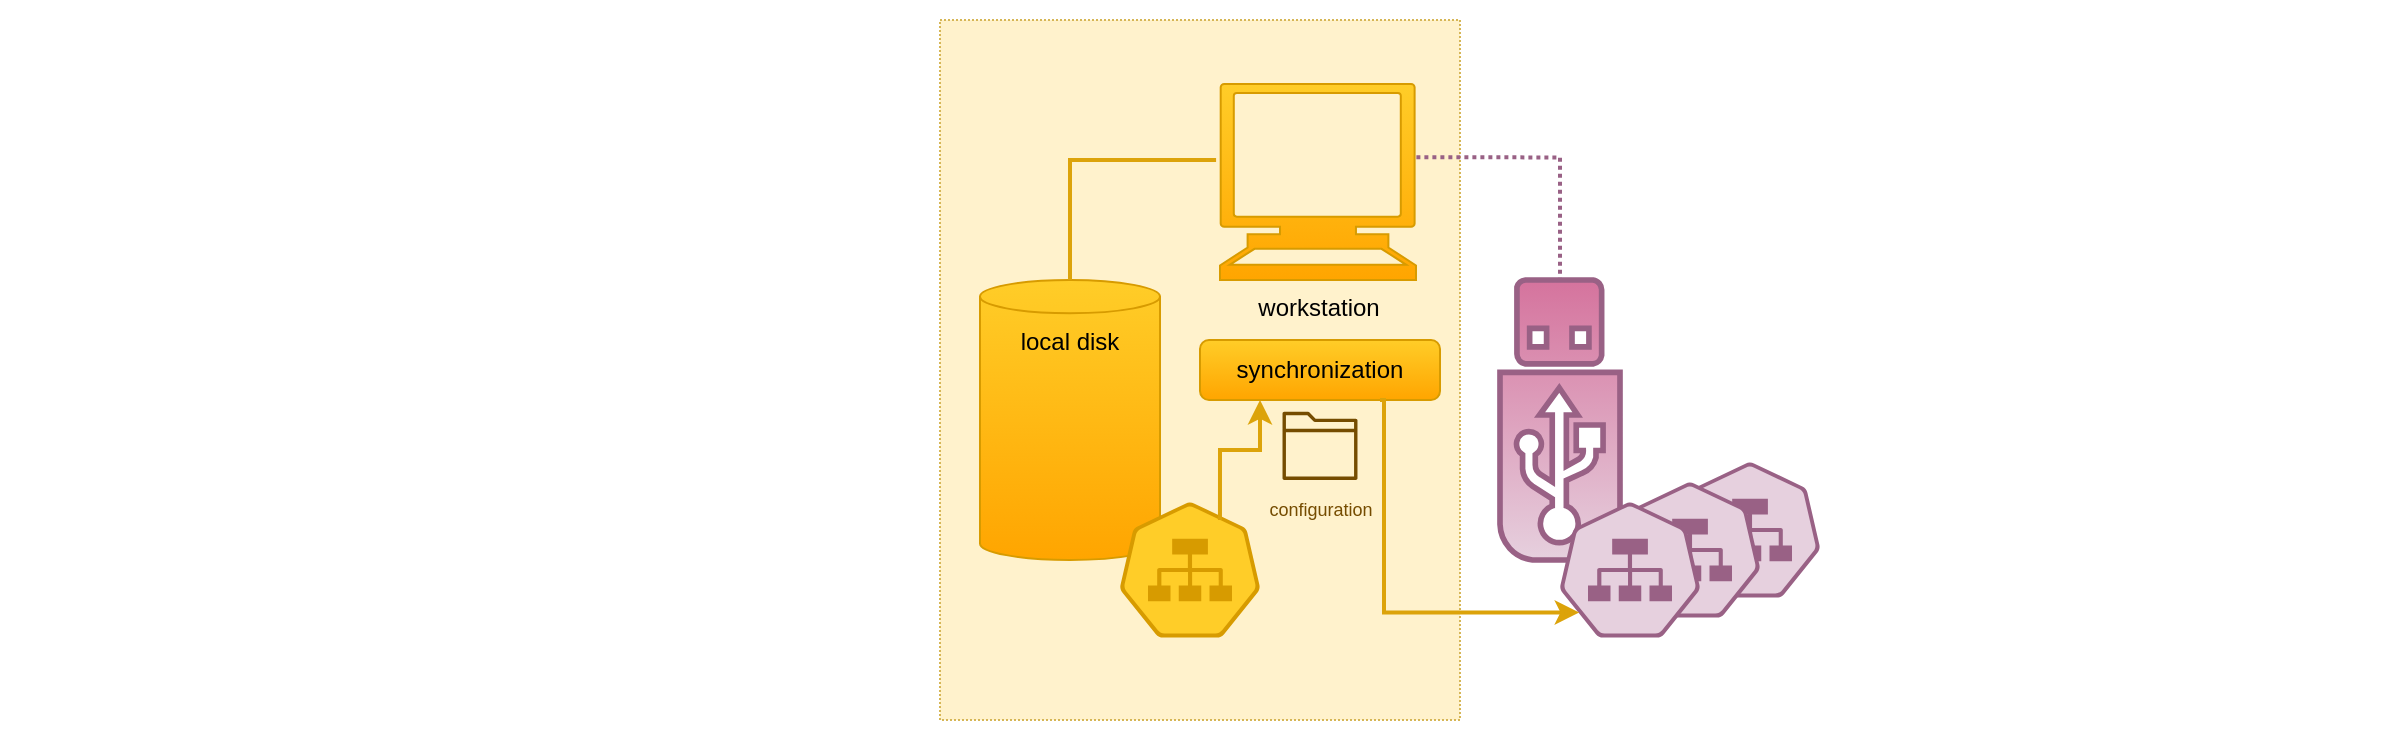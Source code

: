 <mxfile version="21.6.8" type="device" pages="5">
  <diagram name="backup-olf" id="xbd1cmqakaeu0mEXUq34">
    <mxGraphModel dx="1964" dy="857" grid="1" gridSize="10" guides="1" tooltips="1" connect="1" arrows="1" fold="1" page="1" pageScale="1" pageWidth="850" pageHeight="1100" math="0" shadow="0">
      <root>
        <mxCell id="0" />
        <mxCell id="1" parent="0" />
        <mxCell id="HlPi_A0TnI8v9f5cpEIh-1" value="" style="rounded=0;whiteSpace=wrap;html=1;fillColor=none;strokeColor=none;" vertex="1" parent="1">
          <mxGeometry x="-750" y="280" width="1200" height="370" as="geometry" />
        </mxCell>
        <mxCell id="HlPi_A0TnI8v9f5cpEIh-2" value="" style="rounded=0;whiteSpace=wrap;html=1;dashed=1;dashPattern=1 1;fillColor=#fff2cc;strokeColor=#d6b656;" vertex="1" parent="1">
          <mxGeometry x="-280" y="290" width="260" height="350" as="geometry" />
        </mxCell>
        <mxCell id="HlPi_A0TnI8v9f5cpEIh-3" value="local disk" style="shape=cylinder3;whiteSpace=wrap;html=1;boundedLbl=1;backgroundOutline=1;size=8.31;fillColor=#ffcd28;strokeColor=#d79b00;verticalAlign=top;gradientColor=#ffa500;" vertex="1" parent="1">
          <mxGeometry x="-260" y="420" width="90" height="140" as="geometry" />
        </mxCell>
        <mxCell id="HlPi_A0TnI8v9f5cpEIh-4" value="workstation" style="shape=mxgraph.signs.tech.computer;html=1;pointerEvents=1;fillColor=#ffcd28;strokeColor=#d79b00;verticalLabelPosition=bottom;verticalAlign=top;align=center;sketch=0;gradientColor=#ffa500;" vertex="1" parent="1">
          <mxGeometry x="-140" y="322" width="98" height="98" as="geometry" />
        </mxCell>
        <mxCell id="HlPi_A0TnI8v9f5cpEIh-5" value="" style="verticalAlign=top;verticalLabelPosition=bottom;labelPosition=center;align=center;html=1;outlineConnect=0;fillColor=#e6d0de;strokeColor=#996185;gradientDirection=north;strokeWidth=2;shape=mxgraph.networks.usb_stick;gradientColor=#d5739d;" vertex="1" parent="1">
          <mxGeometry y="420" width="60" height="140" as="geometry" />
        </mxCell>
        <mxCell id="HlPi_A0TnI8v9f5cpEIh-6" value="" style="sketch=0;html=1;dashed=0;whitespace=wrap;fillColor=#ffcd28;strokeColor=#d79b00;points=[[0.005,0.63,0],[0.1,0.2,0],[0.9,0.2,0],[0.5,0,0],[0.995,0.63,0],[0.72,0.99,0],[0.5,1,0],[0.28,0.99,0]];verticalLabelPosition=bottom;align=center;verticalAlign=top;shape=mxgraph.kubernetes.icon;prIcon=svc;gradientColor=#ffa500;" vertex="1" parent="1">
          <mxGeometry x="-190" y="530" width="70" height="70" as="geometry" />
        </mxCell>
        <mxCell id="HlPi_A0TnI8v9f5cpEIh-7" value="" style="sketch=0;html=1;dashed=0;whitespace=wrap;fillColor=#e6d0de;strokeColor=#996185;points=[[0.005,0.63,0],[0.1,0.2,0],[0.9,0.2,0],[0.5,0,0],[0.995,0.63,0],[0.72,0.99,0],[0.5,1,0],[0.28,0.99,0]];verticalLabelPosition=bottom;align=center;verticalAlign=top;shape=mxgraph.kubernetes.icon;prIcon=svc;gradientColor=#d5739d;" vertex="1" parent="1">
          <mxGeometry x="90" y="510" width="70" height="70" as="geometry" />
        </mxCell>
        <mxCell id="HlPi_A0TnI8v9f5cpEIh-8" value="" style="endArrow=none;html=1;rounded=0;entryX=-0.02;entryY=0.388;entryDx=0;entryDy=0;entryPerimeter=0;exitX=0.5;exitY=0;exitDx=0;exitDy=0;exitPerimeter=0;edgeStyle=orthogonalEdgeStyle;strokeWidth=2;strokeColor=#dca30a;" edge="1" parent="1" source="HlPi_A0TnI8v9f5cpEIh-3" target="HlPi_A0TnI8v9f5cpEIh-4">
          <mxGeometry width="50" height="50" relative="1" as="geometry">
            <mxPoint y="490" as="sourcePoint" />
            <mxPoint x="50" y="440" as="targetPoint" />
            <Array as="points">
              <mxPoint x="-215" y="360" />
            </Array>
          </mxGeometry>
        </mxCell>
        <mxCell id="HlPi_A0TnI8v9f5cpEIh-9" value="" style="endArrow=none;html=1;rounded=0;exitX=1.002;exitY=0.374;exitDx=0;exitDy=0;exitPerimeter=0;entryX=0.5;entryY=0;entryDx=0;entryDy=0;entryPerimeter=0;edgeStyle=orthogonalEdgeStyle;strokeWidth=2;strokeColor=#996185;dashed=1;dashPattern=1 1;" edge="1" parent="1" source="HlPi_A0TnI8v9f5cpEIh-4" target="HlPi_A0TnI8v9f5cpEIh-5">
          <mxGeometry width="50" height="50" relative="1" as="geometry">
            <mxPoint x="-60" y="470" as="sourcePoint" />
            <mxPoint x="-10" y="420" as="targetPoint" />
          </mxGeometry>
        </mxCell>
        <mxCell id="HlPi_A0TnI8v9f5cpEIh-10" value="" style="sketch=0;html=1;dashed=0;whitespace=wrap;fillColor=#e6d0de;strokeColor=#996185;points=[[0.005,0.63,0],[0.1,0.2,0],[0.9,0.2,0],[0.5,0,0],[0.995,0.63,0],[0.72,0.99,0],[0.5,1,0],[0.28,0.99,0]];verticalLabelPosition=bottom;align=center;verticalAlign=top;shape=mxgraph.kubernetes.icon;prIcon=svc;gradientColor=#d5739d;" vertex="1" parent="1">
          <mxGeometry x="60" y="520" width="70" height="70" as="geometry" />
        </mxCell>
        <mxCell id="HlPi_A0TnI8v9f5cpEIh-11" value="" style="sketch=0;html=1;dashed=0;whitespace=wrap;fillColor=#e6d0de;strokeColor=#996185;points=[[0.005,0.63,0],[0.1,0.2,0],[0.9,0.2,0],[0.5,0,0],[0.995,0.63,0],[0.72,0.99,0],[0.5,1,0],[0.28,0.99,0]];verticalLabelPosition=bottom;align=center;verticalAlign=top;shape=mxgraph.kubernetes.icon;prIcon=svc;gradientColor=#d5739d;" vertex="1" parent="1">
          <mxGeometry x="30" y="530" width="70" height="70" as="geometry" />
        </mxCell>
        <mxCell id="HlPi_A0TnI8v9f5cpEIh-12" value="synchronization" style="rounded=1;whiteSpace=wrap;html=1;fillColor=#ffcd28;gradientColor=#ffa500;strokeColor=#d79b00;" vertex="1" parent="1">
          <mxGeometry x="-150" y="450" width="120" height="30" as="geometry" />
        </mxCell>
        <mxCell id="HlPi_A0TnI8v9f5cpEIh-13" value="" style="endArrow=classic;html=1;rounded=0;exitX=0.714;exitY=0.143;exitDx=0;exitDy=0;exitPerimeter=0;entryX=0.25;entryY=1;entryDx=0;entryDy=0;strokeColor=#dca30a;strokeWidth=2;endFill=1;edgeStyle=orthogonalEdgeStyle;" edge="1" parent="1" source="HlPi_A0TnI8v9f5cpEIh-6" target="HlPi_A0TnI8v9f5cpEIh-12">
          <mxGeometry width="50" height="50" relative="1" as="geometry">
            <mxPoint x="-60" y="470" as="sourcePoint" />
            <mxPoint x="-10" y="420" as="targetPoint" />
          </mxGeometry>
        </mxCell>
        <mxCell id="HlPi_A0TnI8v9f5cpEIh-14" value="" style="endArrow=classic;html=1;rounded=0;exitX=0.75;exitY=1;exitDx=0;exitDy=0;entryX=0.137;entryY=0.803;entryDx=0;entryDy=0;entryPerimeter=0;strokeColor=#dca30a;strokeWidth=2;endFill=1;edgeStyle=orthogonalEdgeStyle;" edge="1" parent="1" source="HlPi_A0TnI8v9f5cpEIh-12" target="HlPi_A0TnI8v9f5cpEIh-11">
          <mxGeometry width="50" height="50" relative="1" as="geometry">
            <mxPoint x="-60" y="470" as="sourcePoint" />
            <mxPoint x="-10" y="420" as="targetPoint" />
            <Array as="points">
              <mxPoint x="-58" y="586" />
            </Array>
          </mxGeometry>
        </mxCell>
        <mxCell id="HlPi_A0TnI8v9f5cpEIh-15" value="&lt;font style=&quot;font-size: 9px;&quot; color=&quot;#754c00&quot;&gt;configuration&lt;/font&gt;" style="sketch=0;outlineConnect=0;fillColor=#754C00;strokeColor=#3700CC;dashed=0;verticalLabelPosition=bottom;verticalAlign=top;align=center;html=1;fontSize=12;fontStyle=0;aspect=fixed;pointerEvents=1;shape=mxgraph.aws4.folder;strokeWidth=4;fontColor=#ffffff;" vertex="1" parent="1">
          <mxGeometry x="-108.74" y="485.89" width="37.48" height="34.11" as="geometry" />
        </mxCell>
      </root>
    </mxGraphModel>
  </diagram>
  <diagram name="backup-obs" id="N-ErnAA34f1O9zT_d5eC">
    <mxGraphModel dx="1964" dy="857" grid="1" gridSize="10" guides="1" tooltips="1" connect="1" arrows="1" fold="1" page="1" pageScale="1" pageWidth="850" pageHeight="1100" math="0" shadow="0">
      <root>
        <mxCell id="h4xe_5m704zzYySY3POV-0" />
        <mxCell id="h4xe_5m704zzYySY3POV-1" parent="h4xe_5m704zzYySY3POV-0" />
        <mxCell id="h4xe_5m704zzYySY3POV-2" value="" style="rounded=0;whiteSpace=wrap;html=1;fillColor=none;strokeColor=none;" parent="h4xe_5m704zzYySY3POV-1" vertex="1">
          <mxGeometry x="-670" y="260" width="1200" height="370" as="geometry" />
        </mxCell>
        <mxCell id="ImFXF801CmeE-Objmwmf-4" value="Cloud Storage provider" style="rounded=0;whiteSpace=wrap;html=1;dashed=1;dashPattern=1 1;fillColor=#e1d5e7;strokeColor=#9673a6;verticalAlign=top;" parent="h4xe_5m704zzYySY3POV-1" vertex="1">
          <mxGeometry x="60" y="380" width="220" height="240" as="geometry" />
        </mxCell>
        <mxCell id="h4xe_5m704zzYySY3POV-3" value="" style="rounded=0;whiteSpace=wrap;html=1;dashed=1;dashPattern=1 1;fillColor=#fff2cc;strokeColor=#d6b656;" parent="h4xe_5m704zzYySY3POV-1" vertex="1">
          <mxGeometry x="-360" y="270" width="260" height="350" as="geometry" />
        </mxCell>
        <mxCell id="h4xe_5m704zzYySY3POV-4" value="local disk" style="shape=cylinder3;whiteSpace=wrap;html=1;boundedLbl=1;backgroundOutline=1;size=8.31;fillColor=#ffcd28;strokeColor=#d79b00;verticalAlign=top;gradientColor=#ffa500;" parent="h4xe_5m704zzYySY3POV-1" vertex="1">
          <mxGeometry x="-340" y="400" width="90" height="140" as="geometry" />
        </mxCell>
        <mxCell id="h4xe_5m704zzYySY3POV-5" value="workstation" style="shape=mxgraph.signs.tech.computer;html=1;pointerEvents=1;fillColor=#ffcd28;strokeColor=#d79b00;verticalLabelPosition=bottom;verticalAlign=top;align=center;sketch=0;gradientColor=#ffa500;" parent="h4xe_5m704zzYySY3POV-1" vertex="1">
          <mxGeometry x="-220" y="302" width="98" height="98" as="geometry" />
        </mxCell>
        <mxCell id="h4xe_5m704zzYySY3POV-7" value="" style="sketch=0;html=1;dashed=0;whitespace=wrap;fillColor=#ffcd28;strokeColor=#d79b00;points=[[0.005,0.63,0],[0.1,0.2,0],[0.9,0.2,0],[0.5,0,0],[0.995,0.63,0],[0.72,0.99,0],[0.5,1,0],[0.28,0.99,0]];verticalLabelPosition=bottom;align=center;verticalAlign=top;shape=mxgraph.kubernetes.icon;prIcon=svc;gradientColor=#ffa500;" parent="h4xe_5m704zzYySY3POV-1" vertex="1">
          <mxGeometry x="-270" y="510" width="70" height="70" as="geometry" />
        </mxCell>
        <mxCell id="h4xe_5m704zzYySY3POV-9" value="" style="endArrow=none;html=1;rounded=0;entryX=-0.02;entryY=0.388;entryDx=0;entryDy=0;entryPerimeter=0;exitX=0.5;exitY=0;exitDx=0;exitDy=0;exitPerimeter=0;edgeStyle=orthogonalEdgeStyle;strokeWidth=2;strokeColor=#dca30a;" parent="h4xe_5m704zzYySY3POV-1" source="h4xe_5m704zzYySY3POV-4" target="h4xe_5m704zzYySY3POV-5" edge="1">
          <mxGeometry width="50" height="50" relative="1" as="geometry">
            <mxPoint x="-80" y="470" as="sourcePoint" />
            <mxPoint x="-30" y="420" as="targetPoint" />
            <Array as="points">
              <mxPoint x="-295" y="340" />
            </Array>
          </mxGeometry>
        </mxCell>
        <mxCell id="h4xe_5m704zzYySY3POV-13" value="synchronization" style="rounded=1;whiteSpace=wrap;html=1;fillColor=#ffcd28;gradientColor=#ffa500;strokeColor=#d79b00;" parent="h4xe_5m704zzYySY3POV-1" vertex="1">
          <mxGeometry x="-240" y="430" width="130" height="30" as="geometry" />
        </mxCell>
        <mxCell id="h4xe_5m704zzYySY3POV-14" value="" style="endArrow=classic;html=1;rounded=0;exitX=0.714;exitY=0.143;exitDx=0;exitDy=0;exitPerimeter=0;entryX=0.25;entryY=1;entryDx=0;entryDy=0;strokeColor=#dca30a;strokeWidth=2;endFill=1;edgeStyle=orthogonalEdgeStyle;" parent="h4xe_5m704zzYySY3POV-1" source="h4xe_5m704zzYySY3POV-7" target="h4xe_5m704zzYySY3POV-13" edge="1">
          <mxGeometry width="50" height="50" relative="1" as="geometry">
            <mxPoint x="-140" y="450" as="sourcePoint" />
            <mxPoint x="-90" y="400" as="targetPoint" />
          </mxGeometry>
        </mxCell>
        <mxCell id="h4xe_5m704zzYySY3POV-15" value="" style="endArrow=classic;html=1;rounded=0;exitX=0.75;exitY=1;exitDx=0;exitDy=0;entryX=0.137;entryY=0.803;entryDx=0;entryDy=0;entryPerimeter=0;strokeColor=#dca30a;strokeWidth=2;endFill=1;edgeStyle=orthogonalEdgeStyle;" parent="h4xe_5m704zzYySY3POV-1" source="h4xe_5m704zzYySY3POV-13" target="h4xe_5m704zzYySY3POV-12" edge="1">
          <mxGeometry width="50" height="50" relative="1" as="geometry">
            <mxPoint x="-140" y="450" as="sourcePoint" />
            <mxPoint x="-90" y="400" as="targetPoint" />
            <Array as="points">
              <mxPoint x="-142" y="480" />
              <mxPoint x="-10" y="480" />
              <mxPoint x="-10" y="566" />
            </Array>
          </mxGeometry>
        </mxCell>
        <mxCell id="ImFXF801CmeE-Objmwmf-0" value="" style="sketch=0;outlineConnect=0;fillColor=#a20025;strokeColor=#6F0000;dashed=0;verticalLabelPosition=bottom;verticalAlign=top;align=center;html=1;fontSize=12;fontStyle=0;aspect=fixed;pointerEvents=1;shape=mxgraph.aws4.bucket;fontColor=#ffffff;" parent="h4xe_5m704zzYySY3POV-1" vertex="1">
          <mxGeometry x="76.15" y="430" width="105.77" height="110" as="geometry" />
        </mxCell>
        <mxCell id="ImFXF801CmeE-Objmwmf-1" value="" style="ellipse;shape=cloud;whiteSpace=wrap;html=1;fillColor=#f5f5f5;strokeColor=#666666;gradientColor=#b3b3b3;" parent="h4xe_5m704zzYySY3POV-1" vertex="1">
          <mxGeometry x="-90" y="420" width="120" height="80" as="geometry" />
        </mxCell>
        <mxCell id="h4xe_5m704zzYySY3POV-8" value="" style="sketch=0;html=1;dashed=0;whitespace=wrap;fillColor=#e6d0de;strokeColor=#996185;points=[[0.005,0.63,0],[0.1,0.2,0],[0.9,0.2,0],[0.5,0,0],[0.995,0.63,0],[0.72,0.99,0],[0.5,1,0],[0.28,0.99,0]];verticalLabelPosition=bottom;align=center;verticalAlign=top;shape=mxgraph.kubernetes.icon;prIcon=svc;gradientColor=#d5739d;" parent="h4xe_5m704zzYySY3POV-1" vertex="1">
          <mxGeometry x="190" y="490" width="70" height="70" as="geometry" />
        </mxCell>
        <mxCell id="h4xe_5m704zzYySY3POV-11" value="" style="sketch=0;html=1;dashed=0;whitespace=wrap;fillColor=#e6d0de;strokeColor=#996185;points=[[0.005,0.63,0],[0.1,0.2,0],[0.9,0.2,0],[0.5,0,0],[0.995,0.63,0],[0.72,0.99,0],[0.5,1,0],[0.28,0.99,0]];verticalLabelPosition=bottom;align=center;verticalAlign=top;shape=mxgraph.kubernetes.icon;prIcon=svc;gradientColor=#d5739d;" parent="h4xe_5m704zzYySY3POV-1" vertex="1">
          <mxGeometry x="160" y="500" width="70" height="70" as="geometry" />
        </mxCell>
        <mxCell id="h4xe_5m704zzYySY3POV-12" value="" style="sketch=0;html=1;dashed=0;whitespace=wrap;fillColor=#e6d0de;strokeColor=#996185;points=[[0.005,0.63,0],[0.1,0.2,0],[0.9,0.2,0],[0.5,0,0],[0.995,0.63,0],[0.72,0.99,0],[0.5,1,0],[0.28,0.99,0]];verticalLabelPosition=bottom;align=center;verticalAlign=top;shape=mxgraph.kubernetes.icon;prIcon=svc;gradientColor=#d5739d;" parent="h4xe_5m704zzYySY3POV-1" vertex="1">
          <mxGeometry x="130" y="510" width="70" height="70" as="geometry" />
        </mxCell>
        <mxCell id="oi9G0gfFJV5xLRdHPTYA-0" value="&lt;font style=&quot;font-size: 9px;&quot; color=&quot;#754c00&quot;&gt;configuration&lt;br&gt;index&lt;/font&gt;" style="sketch=0;outlineConnect=0;fillColor=#754C00;strokeColor=#3700CC;dashed=0;verticalLabelPosition=bottom;verticalAlign=top;align=center;html=1;fontSize=12;fontStyle=0;aspect=fixed;pointerEvents=1;shape=mxgraph.aws4.folder;strokeWidth=4;fontColor=#ffffff;" parent="h4xe_5m704zzYySY3POV-1" vertex="1">
          <mxGeometry x="-188.74" y="465.89" width="37.48" height="34.11" as="geometry" />
        </mxCell>
      </root>
    </mxGraphModel>
  </diagram>
  <diagram name="share-obs" id="sx8OcgmANvFwubPNc2va">
    <mxGraphModel dx="2161" dy="1008" grid="1" gridSize="10" guides="1" tooltips="1" connect="1" arrows="1" fold="1" page="1" pageScale="1" pageWidth="850" pageHeight="1100" math="0" shadow="0">
      <root>
        <mxCell id="yy6KGQTbilY_yV_H9epr-0" />
        <mxCell id="yy6KGQTbilY_yV_H9epr-1" parent="yy6KGQTbilY_yV_H9epr-0" />
        <mxCell id="yy6KGQTbilY_yV_H9epr-2" value="" style="rounded=0;whiteSpace=wrap;html=1;fillColor=none;strokeColor=none;" parent="yy6KGQTbilY_yV_H9epr-1" vertex="1">
          <mxGeometry x="-435" y="240" width="1200" height="390" as="geometry" />
        </mxCell>
        <mxCell id="yy6KGQTbilY_yV_H9epr-3" value="Cloud Storage provider" style="rounded=0;whiteSpace=wrap;html=1;dashed=1;dashPattern=1 1;fillColor=#e1d5e7;strokeColor=#9673a6;verticalAlign=top;strokeWidth=2;" parent="yy6KGQTbilY_yV_H9epr-1" vertex="1">
          <mxGeometry x="60" y="450" width="220" height="160" as="geometry" />
        </mxCell>
        <mxCell id="yy6KGQTbilY_yV_H9epr-4" value="User A" style="rounded=0;whiteSpace=wrap;html=1;dashed=1;dashPattern=1 1;fillColor=#fff2cc;strokeColor=#d6b656;verticalAlign=top;strokeWidth=2;" parent="yy6KGQTbilY_yV_H9epr-1" vertex="1">
          <mxGeometry x="-360" y="270" width="260" height="320" as="geometry" />
        </mxCell>
        <mxCell id="yy6KGQTbilY_yV_H9epr-5" value="local disk" style="shape=cylinder3;whiteSpace=wrap;html=1;boundedLbl=1;backgroundOutline=1;size=8.31;fillColor=#ffcd28;strokeColor=#d79b00;verticalAlign=top;gradientColor=#ffa500;" parent="yy6KGQTbilY_yV_H9epr-1" vertex="1">
          <mxGeometry x="-340" y="400" width="90" height="140" as="geometry" />
        </mxCell>
        <mxCell id="yy6KGQTbilY_yV_H9epr-6" value="workstation" style="shape=mxgraph.signs.tech.computer;html=1;pointerEvents=1;fillColor=#ffcd28;strokeColor=#d79b00;verticalLabelPosition=bottom;verticalAlign=top;align=center;sketch=0;gradientColor=#ffa500;" parent="yy6KGQTbilY_yV_H9epr-1" vertex="1">
          <mxGeometry x="-220" y="302" width="98" height="98" as="geometry" />
        </mxCell>
        <mxCell id="yy6KGQTbilY_yV_H9epr-7" value="" style="sketch=0;html=1;dashed=0;whitespace=wrap;fillColor=#ffcd28;strokeColor=#d79b00;points=[[0.005,0.63,0],[0.1,0.2,0],[0.9,0.2,0],[0.5,0,0],[0.995,0.63,0],[0.72,0.99,0],[0.5,1,0],[0.28,0.99,0]];verticalLabelPosition=bottom;align=center;verticalAlign=top;shape=mxgraph.kubernetes.icon;prIcon=svc;gradientColor=#ffa500;" parent="yy6KGQTbilY_yV_H9epr-1" vertex="1">
          <mxGeometry x="-270" y="510" width="70" height="70" as="geometry" />
        </mxCell>
        <mxCell id="yy6KGQTbilY_yV_H9epr-8" value="" style="endArrow=none;html=1;rounded=0;entryX=-0.02;entryY=0.388;entryDx=0;entryDy=0;entryPerimeter=0;exitX=0.5;exitY=0;exitDx=0;exitDy=0;exitPerimeter=0;edgeStyle=orthogonalEdgeStyle;strokeWidth=2;strokeColor=#dca30a;" parent="yy6KGQTbilY_yV_H9epr-1" source="yy6KGQTbilY_yV_H9epr-5" target="yy6KGQTbilY_yV_H9epr-6" edge="1">
          <mxGeometry width="50" height="50" relative="1" as="geometry">
            <mxPoint x="-80" y="470" as="sourcePoint" />
            <mxPoint x="-30" y="420" as="targetPoint" />
            <Array as="points">
              <mxPoint x="-295" y="340" />
            </Array>
          </mxGeometry>
        </mxCell>
        <mxCell id="yy6KGQTbilY_yV_H9epr-9" value="synchronization" style="rounded=1;whiteSpace=wrap;html=1;fillColor=#ffcd28;gradientColor=#ffa500;strokeColor=#d79b00;" parent="yy6KGQTbilY_yV_H9epr-1" vertex="1">
          <mxGeometry x="-240" y="430" width="130" height="30" as="geometry" />
        </mxCell>
        <mxCell id="yy6KGQTbilY_yV_H9epr-10" value="" style="endArrow=classic;html=1;rounded=0;exitX=0.714;exitY=0.143;exitDx=0;exitDy=0;exitPerimeter=0;entryX=0.25;entryY=1;entryDx=0;entryDy=0;strokeColor=#dca30a;strokeWidth=2;endFill=1;edgeStyle=orthogonalEdgeStyle;" parent="yy6KGQTbilY_yV_H9epr-1" source="yy6KGQTbilY_yV_H9epr-7" target="yy6KGQTbilY_yV_H9epr-9" edge="1">
          <mxGeometry width="50" height="50" relative="1" as="geometry">
            <mxPoint x="-140" y="450" as="sourcePoint" />
            <mxPoint x="-90" y="400" as="targetPoint" />
          </mxGeometry>
        </mxCell>
        <mxCell id="yy6KGQTbilY_yV_H9epr-12" value="" style="sketch=0;outlineConnect=0;fillColor=#a20025;strokeColor=#6F0000;dashed=0;verticalLabelPosition=bottom;verticalAlign=top;align=center;html=1;fontSize=12;fontStyle=0;aspect=fixed;pointerEvents=1;shape=mxgraph.aws4.bucket;fontColor=#ffffff;" parent="yy6KGQTbilY_yV_H9epr-1" vertex="1">
          <mxGeometry x="90" y="474.4" width="91.92" height="95.6" as="geometry" />
        </mxCell>
        <mxCell id="yy6KGQTbilY_yV_H9epr-14" value="" style="sketch=0;html=1;dashed=0;whitespace=wrap;fillColor=#e6d0de;strokeColor=#996185;points=[[0.005,0.63,0],[0.1,0.2,0],[0.9,0.2,0],[0.5,0,0],[0.995,0.63,0],[0.72,0.99,0],[0.5,1,0],[0.28,0.99,0]];verticalLabelPosition=bottom;align=center;verticalAlign=top;shape=mxgraph.kubernetes.icon;prIcon=svc;gradientColor=#d5739d;" parent="yy6KGQTbilY_yV_H9epr-1" vertex="1">
          <mxGeometry x="190" y="520" width="70" height="70" as="geometry" />
        </mxCell>
        <mxCell id="yy6KGQTbilY_yV_H9epr-15" value="" style="sketch=0;html=1;dashed=0;whitespace=wrap;fillColor=#e6d0de;strokeColor=#996185;points=[[0.005,0.63,0],[0.1,0.2,0],[0.9,0.2,0],[0.5,0,0],[0.995,0.63,0],[0.72,0.99,0],[0.5,1,0],[0.28,0.99,0]];verticalLabelPosition=bottom;align=center;verticalAlign=top;shape=mxgraph.kubernetes.icon;prIcon=svc;gradientColor=#d5739d;" parent="yy6KGQTbilY_yV_H9epr-1" vertex="1">
          <mxGeometry x="160" y="530" width="70" height="70" as="geometry" />
        </mxCell>
        <mxCell id="yy6KGQTbilY_yV_H9epr-16" value="" style="sketch=0;html=1;dashed=0;whitespace=wrap;fillColor=#e6d0de;strokeColor=#996185;points=[[0.005,0.63,0],[0.1,0.2,0],[0.9,0.2,0],[0.5,0,0],[0.995,0.63,0],[0.72,0.99,0],[0.5,1,0],[0.28,0.99,0]];verticalLabelPosition=bottom;align=center;verticalAlign=top;shape=mxgraph.kubernetes.icon;prIcon=svc;gradientColor=#d5739d;" parent="yy6KGQTbilY_yV_H9epr-1" vertex="1">
          <mxGeometry x="130" y="540" width="70" height="70" as="geometry" />
        </mxCell>
        <mxCell id="yy6KGQTbilY_yV_H9epr-17" value="&lt;font style=&quot;font-size: 9px;&quot; color=&quot;#754c00&quot;&gt;configuration&lt;br&gt;index&lt;/font&gt;" style="sketch=0;outlineConnect=0;fillColor=#754C00;strokeColor=#3700CC;dashed=0;verticalLabelPosition=bottom;verticalAlign=top;align=center;html=1;fontSize=12;fontStyle=0;aspect=fixed;pointerEvents=1;shape=mxgraph.aws4.folder;strokeWidth=4;fontColor=#ffffff;" parent="yy6KGQTbilY_yV_H9epr-1" vertex="1">
          <mxGeometry x="-188.74" y="465.89" width="37.48" height="34.11" as="geometry" />
        </mxCell>
        <mxCell id="9eDAklVGhG7rYE9SCrne-0" value="HTTP hosting" style="rounded=0;whiteSpace=wrap;html=1;dashed=1;dashPattern=1 1;fillColor=#dae8fc;strokeColor=#6c8ebf;verticalAlign=top;strokeWidth=2;" parent="yy6KGQTbilY_yV_H9epr-1" vertex="1">
          <mxGeometry x="80" y="250" width="180" height="140" as="geometry" />
        </mxCell>
        <mxCell id="9eDAklVGhG7rYE9SCrne-1" value="Cabri HTTP Server" style="rounded=1;whiteSpace=wrap;html=1;fillColor=#dae8fc;gradientColor=#7ea6e0;strokeColor=#6c8ebf;" parent="yy6KGQTbilY_yV_H9epr-1" vertex="1">
          <mxGeometry x="90" y="280" width="160" height="32" as="geometry" />
        </mxCell>
        <mxCell id="9eDAklVGhG7rYE9SCrne-2" value="&lt;font color=&quot;#000066&quot; style=&quot;font-size: 9px;&quot;&gt;configuration&lt;br&gt;index&lt;/font&gt;" style="sketch=0;outlineConnect=0;fillColor=#000066;strokeColor=#3700CC;dashed=0;verticalLabelPosition=bottom;verticalAlign=top;align=center;html=1;fontSize=12;fontStyle=0;aspect=fixed;pointerEvents=1;shape=mxgraph.aws4.folder;strokeWidth=4;fontColor=#ffffff;" parent="yy6KGQTbilY_yV_H9epr-1" vertex="1">
          <mxGeometry x="142.52" y="320" width="37.48" height="34.11" as="geometry" />
        </mxCell>
        <mxCell id="yy6KGQTbilY_yV_H9epr-13" value="" style="ellipse;shape=cloud;whiteSpace=wrap;html=1;fillColor=#f5f5f5;strokeColor=#666666;gradientColor=#b3b3b3;" parent="yy6KGQTbilY_yV_H9epr-1" vertex="1">
          <mxGeometry x="-70" y="370" width="120" height="80" as="geometry" />
        </mxCell>
        <mxCell id="pWHZCzvWgMRVU5YxI87Z-2" value="User B" style="rounded=0;whiteSpace=wrap;html=1;dashed=1;dashPattern=1 1;fillColor=#fff2cc;strokeColor=#d6b656;verticalAlign=top;strokeWidth=2;" parent="yy6KGQTbilY_yV_H9epr-1" vertex="1">
          <mxGeometry x="420" y="270" width="260" height="320" as="geometry" />
        </mxCell>
        <mxCell id="pWHZCzvWgMRVU5YxI87Z-3" value="local disk" style="shape=cylinder3;whiteSpace=wrap;html=1;boundedLbl=1;backgroundOutline=1;size=8.31;fillColor=#ffcd28;strokeColor=#d79b00;verticalAlign=top;gradientColor=#ffa500;" parent="yy6KGQTbilY_yV_H9epr-1" vertex="1">
          <mxGeometry x="570" y="384" width="90" height="140" as="geometry" />
        </mxCell>
        <mxCell id="pWHZCzvWgMRVU5YxI87Z-4" value="workstation" style="shape=mxgraph.signs.tech.computer;html=1;pointerEvents=1;fillColor=#ffcd28;strokeColor=#d79b00;verticalLabelPosition=bottom;verticalAlign=top;align=center;sketch=0;gradientColor=#ffa500;" parent="yy6KGQTbilY_yV_H9epr-1" vertex="1">
          <mxGeometry x="450" y="296" width="98" height="98" as="geometry" />
        </mxCell>
        <mxCell id="pWHZCzvWgMRVU5YxI87Z-5" value="" style="sketch=0;html=1;dashed=0;whitespace=wrap;fillColor=#ffcd28;strokeColor=#d79b00;points=[[0.005,0.63,0],[0.1,0.2,0],[0.9,0.2,0],[0.5,0,0],[0.995,0.63,0],[0.72,0.99,0],[0.5,1,0],[0.28,0.99,0]];verticalLabelPosition=bottom;align=center;verticalAlign=top;shape=mxgraph.kubernetes.icon;prIcon=svc;gradientColor=#ffa500;" parent="yy6KGQTbilY_yV_H9epr-1" vertex="1">
          <mxGeometry x="548" y="510" width="70" height="70" as="geometry" />
        </mxCell>
        <mxCell id="pWHZCzvWgMRVU5YxI87Z-6" value="" style="endArrow=none;html=1;rounded=0;exitX=0.5;exitY=0;exitDx=0;exitDy=0;exitPerimeter=0;edgeStyle=orthogonalEdgeStyle;strokeWidth=2;strokeColor=#dca30a;" parent="yy6KGQTbilY_yV_H9epr-1" source="pWHZCzvWgMRVU5YxI87Z-3" edge="1">
          <mxGeometry width="50" height="50" relative="1" as="geometry">
            <mxPoint x="590" y="464" as="sourcePoint" />
            <mxPoint x="550" y="334" as="targetPoint" />
            <Array as="points">
              <mxPoint x="615" y="334" />
            </Array>
          </mxGeometry>
        </mxCell>
        <mxCell id="pWHZCzvWgMRVU5YxI87Z-7" value="synchronization" style="rounded=1;whiteSpace=wrap;html=1;fillColor=#ffcd28;gradientColor=#ffa500;strokeColor=#d79b00;" parent="yy6KGQTbilY_yV_H9epr-1" vertex="1">
          <mxGeometry x="430" y="424" width="130" height="30" as="geometry" />
        </mxCell>
        <mxCell id="pWHZCzvWgMRVU5YxI87Z-8" value="" style="endArrow=classic;html=1;rounded=0;exitX=0.75;exitY=1;exitDx=0;exitDy=0;entryX=0.1;entryY=0.2;entryDx=0;entryDy=0;strokeColor=#dca30a;strokeWidth=2;endFill=1;edgeStyle=orthogonalEdgeStyle;entryPerimeter=0;" parent="yy6KGQTbilY_yV_H9epr-1" source="pWHZCzvWgMRVU5YxI87Z-7" target="pWHZCzvWgMRVU5YxI87Z-5" edge="1">
          <mxGeometry width="50" height="50" relative="1" as="geometry">
            <mxPoint x="530" y="444" as="sourcePoint" />
            <mxPoint x="580" y="394" as="targetPoint" />
            <Array as="points">
              <mxPoint x="528" y="490" />
              <mxPoint x="555" y="490" />
            </Array>
          </mxGeometry>
        </mxCell>
        <mxCell id="pWHZCzvWgMRVU5YxI87Z-9" value="&lt;font style=&quot;font-size: 9px;&quot; color=&quot;#754c00&quot;&gt;configuration&lt;br&gt;index&lt;/font&gt;" style="sketch=0;outlineConnect=0;fillColor=#754C00;strokeColor=#3700CC;dashed=0;verticalLabelPosition=bottom;verticalAlign=top;align=center;html=1;fontSize=12;fontStyle=0;aspect=fixed;pointerEvents=1;shape=mxgraph.aws4.folder;strokeWidth=4;fontColor=#ffffff;" parent="yy6KGQTbilY_yV_H9epr-1" vertex="1">
          <mxGeometry x="481.26" y="459.89" width="37.48" height="34.11" as="geometry" />
        </mxCell>
        <mxCell id="pWHZCzvWgMRVU5YxI87Z-11" value="" style="ellipse;shape=cloud;whiteSpace=wrap;html=1;fillColor=#f5f5f5;strokeColor=#666666;gradientColor=#b3b3b3;" parent="yy6KGQTbilY_yV_H9epr-1" vertex="1">
          <mxGeometry x="290" y="374" width="120" height="80" as="geometry" />
        </mxCell>
        <mxCell id="pWHZCzvWgMRVU5YxI87Z-0" value="" style="ellipse;shape=cloud;whiteSpace=wrap;html=1;fillColor=#f5f5f5;strokeColor=#666666;gradientColor=#b3b3b3;" parent="yy6KGQTbilY_yV_H9epr-1" vertex="1">
          <mxGeometry x="80" y="400" width="180" height="40" as="geometry" />
        </mxCell>
        <mxCell id="yy6KGQTbilY_yV_H9epr-11" value="" style="endArrow=classic;html=1;rounded=0;exitX=0.75;exitY=1;exitDx=0;exitDy=0;entryX=0;entryY=0.5;entryDx=0;entryDy=0;strokeColor=#dca30a;strokeWidth=2;endFill=1;edgeStyle=orthogonalEdgeStyle;" parent="yy6KGQTbilY_yV_H9epr-1" source="yy6KGQTbilY_yV_H9epr-9" target="9eDAklVGhG7rYE9SCrne-1" edge="1">
          <mxGeometry width="50" height="50" relative="1" as="geometry">
            <mxPoint x="-140" y="450" as="sourcePoint" />
            <mxPoint x="-90" y="400" as="targetPoint" />
          </mxGeometry>
        </mxCell>
        <mxCell id="pWHZCzvWgMRVU5YxI87Z-10" value="" style="endArrow=classic;html=1;rounded=0;exitX=1;exitY=0.5;exitDx=0;exitDy=0;entryX=0.25;entryY=1;entryDx=0;entryDy=0;strokeColor=#dca30a;strokeWidth=2;endFill=1;edgeStyle=orthogonalEdgeStyle;" parent="yy6KGQTbilY_yV_H9epr-1" source="9eDAklVGhG7rYE9SCrne-1" target="pWHZCzvWgMRVU5YxI87Z-7" edge="1">
          <mxGeometry width="50" height="50" relative="1" as="geometry">
            <mxPoint x="-132" y="470" as="sourcePoint" />
            <mxPoint x="140" y="322" as="targetPoint" />
            <Array as="points">
              <mxPoint x="340" y="296" />
              <mxPoint x="340" y="490" />
              <mxPoint x="463" y="490" />
            </Array>
          </mxGeometry>
        </mxCell>
        <mxCell id="pWHZCzvWgMRVU5YxI87Z-1" value="" style="endArrow=classic;html=1;rounded=0;exitX=0.25;exitY=1;exitDx=0;exitDy=0;entryX=0.1;entryY=0.2;entryDx=0;entryDy=0;strokeColor=#0000FF;strokeWidth=2;endFill=1;entryPerimeter=0;edgeStyle=orthogonalEdgeStyle;" parent="yy6KGQTbilY_yV_H9epr-1" source="9eDAklVGhG7rYE9SCrne-1" target="yy6KGQTbilY_yV_H9epr-16" edge="1">
          <mxGeometry width="50" height="50" relative="1" as="geometry">
            <mxPoint x="-132" y="470" as="sourcePoint" />
            <mxPoint x="140" y="322" as="targetPoint" />
            <Array as="points">
              <mxPoint x="130" y="530" />
              <mxPoint x="137" y="530" />
            </Array>
          </mxGeometry>
        </mxCell>
        <mxCell id="q_U76YjnN_8AuYuJHY8c-0" value="" style="endArrow=classic;html=1;rounded=0;entryX=0.75;entryY=1;entryDx=0;entryDy=0;strokeColor=#0000FF;strokeWidth=2;endFill=1;exitX=0.9;exitY=0.2;exitDx=0;exitDy=0;exitPerimeter=0;edgeStyle=orthogonalEdgeStyle;" edge="1" parent="yy6KGQTbilY_yV_H9epr-1" source="yy6KGQTbilY_yV_H9epr-16" target="9eDAklVGhG7rYE9SCrne-1">
          <mxGeometry width="50" height="50" relative="1" as="geometry">
            <mxPoint x="190" y="560" as="sourcePoint" />
            <mxPoint x="147" y="564" as="targetPoint" />
            <Array as="points">
              <mxPoint x="193" y="480" />
              <mxPoint x="210" y="480" />
            </Array>
          </mxGeometry>
        </mxCell>
      </root>
    </mxGraphModel>
  </diagram>
  <diagram name="backup-xolf" id="9mV6WNPqfGXLWZm0PRC8">
    <mxGraphModel dx="2161" dy="1008" grid="1" gridSize="10" guides="1" tooltips="1" connect="1" arrows="1" fold="1" page="1" pageScale="1" pageWidth="850" pageHeight="1100" math="0" shadow="0">
      <root>
        <mxCell id="u2UFqq5NPh8PjJ9hxVrU-0" />
        <mxCell id="u2UFqq5NPh8PjJ9hxVrU-1" parent="u2UFqq5NPh8PjJ9hxVrU-0" />
        <mxCell id="u2UFqq5NPh8PjJ9hxVrU-2" value="" style="rounded=0;whiteSpace=wrap;html=1;fillColor=none;strokeColor=none;" vertex="1" parent="u2UFqq5NPh8PjJ9hxVrU-1">
          <mxGeometry x="-691" y="280" width="1200" height="390" as="geometry" />
        </mxCell>
        <mxCell id="u2UFqq5NPh8PjJ9hxVrU-3" value="" style="rounded=0;whiteSpace=wrap;html=1;dashed=1;dashPattern=1 1;fillColor=#fff2cc;strokeColor=#d6b656;" vertex="1" parent="u2UFqq5NPh8PjJ9hxVrU-1">
          <mxGeometry x="-280" y="290" width="310" height="370" as="geometry" />
        </mxCell>
        <mxCell id="u2UFqq5NPh8PjJ9hxVrU-4" value="local disk" style="shape=cylinder3;whiteSpace=wrap;html=1;boundedLbl=1;backgroundOutline=1;size=8.31;fillColor=#ffcd28;strokeColor=#d79b00;verticalAlign=top;gradientColor=#ffa500;" vertex="1" parent="u2UFqq5NPh8PjJ9hxVrU-1">
          <mxGeometry x="-260" y="420" width="90" height="140" as="geometry" />
        </mxCell>
        <mxCell id="u2UFqq5NPh8PjJ9hxVrU-5" value="workstation" style="shape=mxgraph.signs.tech.computer;html=1;pointerEvents=1;fillColor=#ffcd28;strokeColor=#d79b00;verticalLabelPosition=bottom;verticalAlign=top;align=center;sketch=0;gradientColor=#ffa500;" vertex="1" parent="u2UFqq5NPh8PjJ9hxVrU-1">
          <mxGeometry x="-140" y="322" width="98" height="98" as="geometry" />
        </mxCell>
        <mxCell id="u2UFqq5NPh8PjJ9hxVrU-6" value="" style="verticalAlign=top;verticalLabelPosition=bottom;labelPosition=center;align=center;html=1;outlineConnect=0;fillColor=#e6d0de;strokeColor=#996185;gradientDirection=north;strokeWidth=2;shape=mxgraph.networks.usb_stick;gradientColor=#d5739d;" vertex="1" parent="u2UFqq5NPh8PjJ9hxVrU-1">
          <mxGeometry x="70" y="420" width="60" height="140" as="geometry" />
        </mxCell>
        <mxCell id="u2UFqq5NPh8PjJ9hxVrU-7" value="" style="sketch=0;html=1;dashed=0;whitespace=wrap;fillColor=#ffcd28;strokeColor=#d79b00;points=[[0.005,0.63,0],[0.1,0.2,0],[0.9,0.2,0],[0.5,0,0],[0.995,0.63,0],[0.72,0.99,0],[0.5,1,0],[0.28,0.99,0]];verticalLabelPosition=bottom;align=center;verticalAlign=top;shape=mxgraph.kubernetes.icon;prIcon=svc;gradientColor=#ffa500;" vertex="1" parent="u2UFqq5NPh8PjJ9hxVrU-1">
          <mxGeometry x="-190" y="530" width="70" height="70" as="geometry" />
        </mxCell>
        <mxCell id="u2UFqq5NPh8PjJ9hxVrU-8" value="" style="sketch=0;html=1;dashed=0;whitespace=wrap;fillColor=#e6d0de;strokeColor=#996185;points=[[0.005,0.63,0],[0.1,0.2,0],[0.9,0.2,0],[0.5,0,0],[0.995,0.63,0],[0.72,0.99,0],[0.5,1,0],[0.28,0.99,0]];verticalLabelPosition=bottom;align=center;verticalAlign=top;shape=mxgraph.kubernetes.icon;prIcon=svc;gradientColor=#d5739d;" vertex="1" parent="u2UFqq5NPh8PjJ9hxVrU-1">
          <mxGeometry x="160" y="510" width="70" height="70" as="geometry" />
        </mxCell>
        <mxCell id="u2UFqq5NPh8PjJ9hxVrU-9" value="" style="endArrow=none;html=1;rounded=0;entryX=-0.02;entryY=0.388;entryDx=0;entryDy=0;entryPerimeter=0;exitX=0.5;exitY=0;exitDx=0;exitDy=0;exitPerimeter=0;edgeStyle=orthogonalEdgeStyle;strokeWidth=2;strokeColor=#dca30a;" edge="1" parent="u2UFqq5NPh8PjJ9hxVrU-1" source="u2UFqq5NPh8PjJ9hxVrU-4" target="u2UFqq5NPh8PjJ9hxVrU-5">
          <mxGeometry width="50" height="50" relative="1" as="geometry">
            <mxPoint y="490" as="sourcePoint" />
            <mxPoint x="50" y="440" as="targetPoint" />
            <Array as="points">
              <mxPoint x="-215" y="360" />
            </Array>
          </mxGeometry>
        </mxCell>
        <mxCell id="u2UFqq5NPh8PjJ9hxVrU-10" value="" style="endArrow=none;html=1;rounded=0;exitX=1.002;exitY=0.374;exitDx=0;exitDy=0;exitPerimeter=0;entryX=0.5;entryY=0;entryDx=0;entryDy=0;entryPerimeter=0;edgeStyle=orthogonalEdgeStyle;strokeWidth=2;strokeColor=#996185;dashed=1;dashPattern=1 1;" edge="1" parent="u2UFqq5NPh8PjJ9hxVrU-1" source="u2UFqq5NPh8PjJ9hxVrU-5" target="u2UFqq5NPh8PjJ9hxVrU-6">
          <mxGeometry width="50" height="50" relative="1" as="geometry">
            <mxPoint x="-60" y="470" as="sourcePoint" />
            <mxPoint x="-10" y="420" as="targetPoint" />
          </mxGeometry>
        </mxCell>
        <mxCell id="u2UFqq5NPh8PjJ9hxVrU-11" value="" style="sketch=0;html=1;dashed=0;whitespace=wrap;fillColor=#e6d0de;strokeColor=#996185;points=[[0.005,0.63,0],[0.1,0.2,0],[0.9,0.2,0],[0.5,0,0],[0.995,0.63,0],[0.72,0.99,0],[0.5,1,0],[0.28,0.99,0]];verticalLabelPosition=bottom;align=center;verticalAlign=top;shape=mxgraph.kubernetes.icon;prIcon=svc;gradientColor=#d5739d;" vertex="1" parent="u2UFqq5NPh8PjJ9hxVrU-1">
          <mxGeometry x="130" y="520" width="70" height="70" as="geometry" />
        </mxCell>
        <mxCell id="u2UFqq5NPh8PjJ9hxVrU-12" value="" style="sketch=0;html=1;dashed=0;whitespace=wrap;fillColor=#e6d0de;strokeColor=#996185;points=[[0.005,0.63,0],[0.1,0.2,0],[0.9,0.2,0],[0.5,0,0],[0.995,0.63,0],[0.72,0.99,0],[0.5,1,0],[0.28,0.99,0]];verticalLabelPosition=bottom;align=center;verticalAlign=top;shape=mxgraph.kubernetes.icon;prIcon=svc;gradientColor=#d5739d;" vertex="1" parent="u2UFqq5NPh8PjJ9hxVrU-1">
          <mxGeometry x="100" y="530" width="70" height="70" as="geometry" />
        </mxCell>
        <mxCell id="u2UFqq5NPh8PjJ9hxVrU-13" value="synchronization" style="rounded=1;whiteSpace=wrap;html=1;fillColor=#ffcd28;gradientColor=#ffa500;strokeColor=#d79b00;" vertex="1" parent="u2UFqq5NPh8PjJ9hxVrU-1">
          <mxGeometry x="-150" y="450" width="160" height="30" as="geometry" />
        </mxCell>
        <mxCell id="u2UFqq5NPh8PjJ9hxVrU-14" value="" style="endArrow=classic;html=1;rounded=0;exitX=0.714;exitY=0.143;exitDx=0;exitDy=0;exitPerimeter=0;entryX=0.25;entryY=1;entryDx=0;entryDy=0;strokeColor=#dca30a;strokeWidth=2;endFill=1;edgeStyle=orthogonalEdgeStyle;" edge="1" parent="u2UFqq5NPh8PjJ9hxVrU-1" source="u2UFqq5NPh8PjJ9hxVrU-7" target="u2UFqq5NPh8PjJ9hxVrU-13">
          <mxGeometry width="50" height="50" relative="1" as="geometry">
            <mxPoint x="-60" y="470" as="sourcePoint" />
            <mxPoint x="-10" y="420" as="targetPoint" />
          </mxGeometry>
        </mxCell>
        <mxCell id="u2UFqq5NPh8PjJ9hxVrU-15" value="" style="endArrow=classic;html=1;rounded=0;exitX=0.75;exitY=1;exitDx=0;exitDy=0;entryX=0.137;entryY=0.803;entryDx=0;entryDy=0;entryPerimeter=0;strokeColor=#DCA30A;strokeWidth=2;endFill=1;edgeStyle=orthogonalEdgeStyle;" edge="1" parent="u2UFqq5NPh8PjJ9hxVrU-1" source="u2UFqq5NPh8PjJ9hxVrU-13" target="u2UFqq5NPh8PjJ9hxVrU-12">
          <mxGeometry width="50" height="50" relative="1" as="geometry">
            <mxPoint x="-60" y="470" as="sourcePoint" />
            <mxPoint x="-10" y="420" as="targetPoint" />
            <Array as="points">
              <mxPoint x="-30" y="586" />
            </Array>
          </mxGeometry>
        </mxCell>
        <mxCell id="u2UFqq5NPh8PjJ9hxVrU-16" value="&lt;font style=&quot;font-size: 9px;&quot; color=&quot;#754c00&quot;&gt;configuration&lt;br&gt;index&lt;br&gt;&lt;/font&gt;" style="sketch=0;outlineConnect=0;fillColor=#754C00;strokeColor=#3700CC;dashed=0;verticalLabelPosition=bottom;verticalAlign=top;align=center;html=1;fontSize=12;fontStyle=0;aspect=fixed;pointerEvents=1;shape=mxgraph.aws4.folder;strokeWidth=4;fontColor=#ffffff;" vertex="1" parent="u2UFqq5NPh8PjJ9hxVrU-1">
          <mxGeometry x="-88.74" y="485.89" width="37.48" height="34.11" as="geometry" />
        </mxCell>
        <mxCell id="u2UFqq5NPh8PjJ9hxVrU-17" value="Encryption&lt;br&gt;Key" style="sketch=0;outlineConnect=0;gradientColor=none;fillColor=#BF8F09;strokeColor=#d79b00;dashed=0;verticalLabelPosition=bottom;verticalAlign=top;align=center;html=1;fontSize=12;fontStyle=0;aspect=fixed;pointerEvents=1;shape=mxgraph.aws4.data_encryption_key;" vertex="1" parent="u2UFqq5NPh8PjJ9hxVrU-1">
          <mxGeometry x="-94.37" y="560" width="48.74" height="61.33" as="geometry" />
        </mxCell>
        <mxCell id="u2UFqq5NPh8PjJ9hxVrU-18" value="" style="sketch=0;outlineConnect=0;fillColor=#996185;strokeColor=#996185;dashed=0;verticalLabelPosition=bottom;verticalAlign=top;align=center;html=1;fontSize=12;fontStyle=0;aspect=fixed;pointerEvents=1;shape=mxgraph.aws4.encrypted_data;gradientColor=none;" vertex="1" parent="u2UFqq5NPh8PjJ9hxVrU-1">
          <mxGeometry x="50" y="580" width="42" height="52.84" as="geometry" />
        </mxCell>
      </root>
    </mxGraphModel>
  </diagram>
  <diagram name="share-xobs" id="yv1SHhPTM3MjjaYYSFW4">
    <mxGraphModel dx="2161" dy="1008" grid="1" gridSize="10" guides="1" tooltips="1" connect="1" arrows="1" fold="1" page="1" pageScale="1" pageWidth="850" pageHeight="1100" math="0" shadow="0">
      <root>
        <mxCell id="WY_MBr3BptknE8vxDL19-0" />
        <mxCell id="WY_MBr3BptknE8vxDL19-1" parent="WY_MBr3BptknE8vxDL19-0" />
        <mxCell id="WY_MBr3BptknE8vxDL19-2" value="" style="rounded=0;whiteSpace=wrap;html=1;fillColor=none;strokeColor=none;" vertex="1" parent="WY_MBr3BptknE8vxDL19-1">
          <mxGeometry x="-435" y="240" width="1200" height="430" as="geometry" />
        </mxCell>
        <mxCell id="WY_MBr3BptknE8vxDL19-3" value="Cloud Storage provider" style="rounded=0;whiteSpace=wrap;html=1;dashed=1;dashPattern=1 1;fillColor=#e1d5e7;strokeColor=#9673a6;verticalAlign=top;strokeWidth=2;" vertex="1" parent="WY_MBr3BptknE8vxDL19-1">
          <mxGeometry x="60" y="500" width="220" height="160" as="geometry" />
        </mxCell>
        <mxCell id="WY_MBr3BptknE8vxDL19-4" value="User A" style="rounded=0;whiteSpace=wrap;html=1;dashed=1;dashPattern=1 1;fillColor=#fff2cc;strokeColor=#d6b656;verticalAlign=top;strokeWidth=2;" vertex="1" parent="WY_MBr3BptknE8vxDL19-1">
          <mxGeometry x="-360" y="270" width="260" height="390" as="geometry" />
        </mxCell>
        <mxCell id="WY_MBr3BptknE8vxDL19-5" value="local disk" style="shape=cylinder3;whiteSpace=wrap;html=1;boundedLbl=1;backgroundOutline=1;size=8.31;fillColor=#ffcd28;strokeColor=#d79b00;verticalAlign=top;gradientColor=#ffa500;" vertex="1" parent="WY_MBr3BptknE8vxDL19-1">
          <mxGeometry x="-340" y="400" width="90" height="140" as="geometry" />
        </mxCell>
        <mxCell id="WY_MBr3BptknE8vxDL19-6" value="workstation" style="shape=mxgraph.signs.tech.computer;html=1;pointerEvents=1;fillColor=#ffcd28;strokeColor=#d79b00;verticalLabelPosition=bottom;verticalAlign=top;align=center;sketch=0;gradientColor=#ffa500;" vertex="1" parent="WY_MBr3BptknE8vxDL19-1">
          <mxGeometry x="-220" y="302" width="98" height="98" as="geometry" />
        </mxCell>
        <mxCell id="WY_MBr3BptknE8vxDL19-7" value="" style="sketch=0;html=1;dashed=0;whitespace=wrap;fillColor=#ffcd28;strokeColor=#d79b00;points=[[0.005,0.63,0],[0.1,0.2,0],[0.9,0.2,0],[0.5,0,0],[0.995,0.63,0],[0.72,0.99,0],[0.5,1,0],[0.28,0.99,0]];verticalLabelPosition=bottom;align=center;verticalAlign=top;shape=mxgraph.kubernetes.icon;prIcon=svc;gradientColor=#ffa500;" vertex="1" parent="WY_MBr3BptknE8vxDL19-1">
          <mxGeometry x="-270" y="510" width="70" height="70" as="geometry" />
        </mxCell>
        <mxCell id="WY_MBr3BptknE8vxDL19-8" value="" style="endArrow=none;html=1;rounded=0;entryX=-0.02;entryY=0.388;entryDx=0;entryDy=0;entryPerimeter=0;exitX=0.5;exitY=0;exitDx=0;exitDy=0;exitPerimeter=0;edgeStyle=orthogonalEdgeStyle;strokeWidth=2;strokeColor=#dca30a;" edge="1" parent="WY_MBr3BptknE8vxDL19-1" source="WY_MBr3BptknE8vxDL19-5" target="WY_MBr3BptknE8vxDL19-6">
          <mxGeometry width="50" height="50" relative="1" as="geometry">
            <mxPoint x="-80" y="470" as="sourcePoint" />
            <mxPoint x="-30" y="420" as="targetPoint" />
            <Array as="points">
              <mxPoint x="-295" y="340" />
            </Array>
          </mxGeometry>
        </mxCell>
        <mxCell id="WY_MBr3BptknE8vxDL19-9" value="synchronization" style="rounded=1;whiteSpace=wrap;html=1;fillColor=#ffcd28;gradientColor=#ffa500;strokeColor=#d79b00;" vertex="1" parent="WY_MBr3BptknE8vxDL19-1">
          <mxGeometry x="-240" y="430" width="130" height="30" as="geometry" />
        </mxCell>
        <mxCell id="WY_MBr3BptknE8vxDL19-10" value="" style="endArrow=classic;html=1;rounded=0;exitX=0.714;exitY=0.143;exitDx=0;exitDy=0;exitPerimeter=0;entryX=0.25;entryY=1;entryDx=0;entryDy=0;strokeColor=#dca30a;strokeWidth=2;endFill=1;edgeStyle=orthogonalEdgeStyle;" edge="1" parent="WY_MBr3BptknE8vxDL19-1" source="WY_MBr3BptknE8vxDL19-7" target="WY_MBr3BptknE8vxDL19-9">
          <mxGeometry width="50" height="50" relative="1" as="geometry">
            <mxPoint x="-140" y="450" as="sourcePoint" />
            <mxPoint x="-90" y="400" as="targetPoint" />
          </mxGeometry>
        </mxCell>
        <mxCell id="WY_MBr3BptknE8vxDL19-11" value="" style="sketch=0;outlineConnect=0;fillColor=#a20025;strokeColor=#6F0000;dashed=0;verticalLabelPosition=bottom;verticalAlign=top;align=center;html=1;fontSize=12;fontStyle=0;aspect=fixed;pointerEvents=1;shape=mxgraph.aws4.bucket;fontColor=#ffffff;" vertex="1" parent="WY_MBr3BptknE8vxDL19-1">
          <mxGeometry x="90" y="524.4" width="91.92" height="95.6" as="geometry" />
        </mxCell>
        <mxCell id="WY_MBr3BptknE8vxDL19-12" value="" style="sketch=0;html=1;dashed=0;whitespace=wrap;fillColor=#e6d0de;strokeColor=#996185;points=[[0.005,0.63,0],[0.1,0.2,0],[0.9,0.2,0],[0.5,0,0],[0.995,0.63,0],[0.72,0.99,0],[0.5,1,0],[0.28,0.99,0]];verticalLabelPosition=bottom;align=center;verticalAlign=top;shape=mxgraph.kubernetes.icon;prIcon=svc;gradientColor=#d5739d;" vertex="1" parent="WY_MBr3BptknE8vxDL19-1">
          <mxGeometry x="190" y="570" width="70" height="70" as="geometry" />
        </mxCell>
        <mxCell id="WY_MBr3BptknE8vxDL19-13" value="" style="sketch=0;html=1;dashed=0;whitespace=wrap;fillColor=#e6d0de;strokeColor=#996185;points=[[0.005,0.63,0],[0.1,0.2,0],[0.9,0.2,0],[0.5,0,0],[0.995,0.63,0],[0.72,0.99,0],[0.5,1,0],[0.28,0.99,0]];verticalLabelPosition=bottom;align=center;verticalAlign=top;shape=mxgraph.kubernetes.icon;prIcon=svc;gradientColor=#d5739d;" vertex="1" parent="WY_MBr3BptknE8vxDL19-1">
          <mxGeometry x="160" y="580" width="70" height="70" as="geometry" />
        </mxCell>
        <mxCell id="WY_MBr3BptknE8vxDL19-14" value="" style="sketch=0;html=1;dashed=0;whitespace=wrap;fillColor=#e6d0de;strokeColor=#996185;points=[[0.005,0.63,0],[0.1,0.2,0],[0.9,0.2,0],[0.5,0,0],[0.995,0.63,0],[0.72,0.99,0],[0.5,1,0],[0.28,0.99,0]];verticalLabelPosition=bottom;align=center;verticalAlign=top;shape=mxgraph.kubernetes.icon;prIcon=svc;gradientColor=#d5739d;" vertex="1" parent="WY_MBr3BptknE8vxDL19-1">
          <mxGeometry x="130" y="590" width="70" height="70" as="geometry" />
        </mxCell>
        <mxCell id="WY_MBr3BptknE8vxDL19-15" value="&lt;font style=&quot;font-size: 9px;&quot; color=&quot;#754c00&quot;&gt;configuration&lt;br&gt;index&lt;/font&gt;" style="sketch=0;outlineConnect=0;fillColor=#754C00;strokeColor=#3700CC;dashed=0;verticalLabelPosition=bottom;verticalAlign=top;align=center;html=1;fontSize=12;fontStyle=0;aspect=fixed;pointerEvents=1;shape=mxgraph.aws4.folder;strokeWidth=4;fontColor=#ffffff;" vertex="1" parent="WY_MBr3BptknE8vxDL19-1">
          <mxGeometry x="-188.74" y="465.89" width="37.48" height="34.11" as="geometry" />
        </mxCell>
        <mxCell id="WY_MBr3BptknE8vxDL19-16" value="HTTP hosting" style="rounded=0;whiteSpace=wrap;html=1;dashed=1;dashPattern=1 1;fillColor=#dae8fc;strokeColor=#6c8ebf;verticalAlign=top;strokeWidth=2;" vertex="1" parent="WY_MBr3BptknE8vxDL19-1">
          <mxGeometry x="80" y="250" width="180" height="140" as="geometry" />
        </mxCell>
        <mxCell id="WY_MBr3BptknE8vxDL19-17" value="Cabri HTTP Server" style="rounded=1;whiteSpace=wrap;html=1;fillColor=#dae8fc;gradientColor=#7ea6e0;strokeColor=#6c8ebf;" vertex="1" parent="WY_MBr3BptknE8vxDL19-1">
          <mxGeometry x="90" y="280" width="160" height="32" as="geometry" />
        </mxCell>
        <mxCell id="WY_MBr3BptknE8vxDL19-18" value="&lt;font color=&quot;#000066&quot; style=&quot;font-size: 9px;&quot;&gt;configuration&lt;br&gt;index&lt;/font&gt;" style="sketch=0;outlineConnect=0;fillColor=#000066;strokeColor=#3700CC;dashed=0;verticalLabelPosition=bottom;verticalAlign=top;align=center;html=1;fontSize=12;fontStyle=0;aspect=fixed;pointerEvents=1;shape=mxgraph.aws4.folder;strokeWidth=4;fontColor=#ffffff;" vertex="1" parent="WY_MBr3BptknE8vxDL19-1">
          <mxGeometry x="142.52" y="320" width="37.48" height="34.11" as="geometry" />
        </mxCell>
        <mxCell id="WY_MBr3BptknE8vxDL19-19" value="" style="ellipse;shape=cloud;whiteSpace=wrap;html=1;fillColor=#f5f5f5;strokeColor=#666666;gradientColor=#b3b3b3;" vertex="1" parent="WY_MBr3BptknE8vxDL19-1">
          <mxGeometry x="-70" y="370" width="120" height="80" as="geometry" />
        </mxCell>
        <mxCell id="WY_MBr3BptknE8vxDL19-20" value="User B" style="rounded=0;whiteSpace=wrap;html=1;dashed=1;dashPattern=1 1;fillColor=#fff2cc;strokeColor=#d6b656;verticalAlign=top;strokeWidth=2;" vertex="1" parent="WY_MBr3BptknE8vxDL19-1">
          <mxGeometry x="420" y="270" width="260" height="390" as="geometry" />
        </mxCell>
        <mxCell id="WY_MBr3BptknE8vxDL19-21" value="local disk" style="shape=cylinder3;whiteSpace=wrap;html=1;boundedLbl=1;backgroundOutline=1;size=8.31;fillColor=#ffcd28;strokeColor=#d79b00;verticalAlign=top;gradientColor=#ffa500;" vertex="1" parent="WY_MBr3BptknE8vxDL19-1">
          <mxGeometry x="570" y="384" width="90" height="140" as="geometry" />
        </mxCell>
        <mxCell id="WY_MBr3BptknE8vxDL19-22" value="workstation" style="shape=mxgraph.signs.tech.computer;html=1;pointerEvents=1;fillColor=#ffcd28;strokeColor=#d79b00;verticalLabelPosition=bottom;verticalAlign=top;align=center;sketch=0;gradientColor=#ffa500;" vertex="1" parent="WY_MBr3BptknE8vxDL19-1">
          <mxGeometry x="450" y="296" width="98" height="98" as="geometry" />
        </mxCell>
        <mxCell id="WY_MBr3BptknE8vxDL19-23" value="" style="sketch=0;html=1;dashed=0;whitespace=wrap;fillColor=#ffcd28;strokeColor=#d79b00;points=[[0.005,0.63,0],[0.1,0.2,0],[0.9,0.2,0],[0.5,0,0],[0.995,0.63,0],[0.72,0.99,0],[0.5,1,0],[0.28,0.99,0]];verticalLabelPosition=bottom;align=center;verticalAlign=top;shape=mxgraph.kubernetes.icon;prIcon=svc;gradientColor=#ffa500;" vertex="1" parent="WY_MBr3BptknE8vxDL19-1">
          <mxGeometry x="548" y="510" width="70" height="70" as="geometry" />
        </mxCell>
        <mxCell id="WY_MBr3BptknE8vxDL19-24" value="" style="endArrow=none;html=1;rounded=0;exitX=0.5;exitY=0;exitDx=0;exitDy=0;exitPerimeter=0;edgeStyle=orthogonalEdgeStyle;strokeWidth=2;strokeColor=#dca30a;" edge="1" parent="WY_MBr3BptknE8vxDL19-1" source="WY_MBr3BptknE8vxDL19-21">
          <mxGeometry width="50" height="50" relative="1" as="geometry">
            <mxPoint x="590" y="464" as="sourcePoint" />
            <mxPoint x="550" y="334" as="targetPoint" />
            <Array as="points">
              <mxPoint x="615" y="334" />
            </Array>
          </mxGeometry>
        </mxCell>
        <mxCell id="WY_MBr3BptknE8vxDL19-25" value="synchronization" style="rounded=1;whiteSpace=wrap;html=1;fillColor=#ffcd28;gradientColor=#ffa500;strokeColor=#d79b00;" vertex="1" parent="WY_MBr3BptknE8vxDL19-1">
          <mxGeometry x="430" y="424" width="130" height="30" as="geometry" />
        </mxCell>
        <mxCell id="WY_MBr3BptknE8vxDL19-26" value="" style="endArrow=classic;html=1;rounded=0;exitX=0.75;exitY=1;exitDx=0;exitDy=0;entryX=0.1;entryY=0.2;entryDx=0;entryDy=0;strokeColor=#dca30a;strokeWidth=2;endFill=1;edgeStyle=orthogonalEdgeStyle;entryPerimeter=0;" edge="1" parent="WY_MBr3BptknE8vxDL19-1" source="WY_MBr3BptknE8vxDL19-25" target="WY_MBr3BptknE8vxDL19-23">
          <mxGeometry width="50" height="50" relative="1" as="geometry">
            <mxPoint x="530" y="444" as="sourcePoint" />
            <mxPoint x="580" y="394" as="targetPoint" />
            <Array as="points">
              <mxPoint x="528" y="490" />
              <mxPoint x="555" y="490" />
            </Array>
          </mxGeometry>
        </mxCell>
        <mxCell id="WY_MBr3BptknE8vxDL19-27" value="&lt;font style=&quot;font-size: 9px;&quot; color=&quot;#754c00&quot;&gt;configuration&lt;br&gt;index&lt;/font&gt;" style="sketch=0;outlineConnect=0;fillColor=#754C00;strokeColor=#3700CC;dashed=0;verticalLabelPosition=bottom;verticalAlign=top;align=center;html=1;fontSize=12;fontStyle=0;aspect=fixed;pointerEvents=1;shape=mxgraph.aws4.folder;strokeWidth=4;fontColor=#ffffff;" vertex="1" parent="WY_MBr3BptknE8vxDL19-1">
          <mxGeometry x="481.26" y="459.89" width="37.48" height="34.11" as="geometry" />
        </mxCell>
        <mxCell id="WY_MBr3BptknE8vxDL19-28" value="" style="ellipse;shape=cloud;whiteSpace=wrap;html=1;fillColor=#f5f5f5;strokeColor=#666666;gradientColor=#b3b3b3;" vertex="1" parent="WY_MBr3BptknE8vxDL19-1">
          <mxGeometry x="290" y="374" width="120" height="80" as="geometry" />
        </mxCell>
        <mxCell id="WY_MBr3BptknE8vxDL19-29" value="" style="ellipse;shape=cloud;whiteSpace=wrap;html=1;fillColor=#f5f5f5;strokeColor=#666666;gradientColor=#b3b3b3;" vertex="1" parent="WY_MBr3BptknE8vxDL19-1">
          <mxGeometry x="80" y="400" width="180" height="50" as="geometry" />
        </mxCell>
        <mxCell id="WY_MBr3BptknE8vxDL19-30" value="" style="endArrow=classic;html=1;rounded=0;exitX=0.75;exitY=1;exitDx=0;exitDy=0;entryX=0;entryY=0.5;entryDx=0;entryDy=0;strokeColor=#dca30a;strokeWidth=2;endFill=1;edgeStyle=orthogonalEdgeStyle;" edge="1" parent="WY_MBr3BptknE8vxDL19-1" source="WY_MBr3BptknE8vxDL19-9" target="WY_MBr3BptknE8vxDL19-17">
          <mxGeometry width="50" height="50" relative="1" as="geometry">
            <mxPoint x="-140" y="450" as="sourcePoint" />
            <mxPoint x="-90" y="400" as="targetPoint" />
          </mxGeometry>
        </mxCell>
        <mxCell id="WY_MBr3BptknE8vxDL19-31" value="" style="endArrow=classic;html=1;rounded=0;exitX=1;exitY=0.5;exitDx=0;exitDy=0;entryX=0.25;entryY=1;entryDx=0;entryDy=0;strokeColor=#dca30a;strokeWidth=2;endFill=1;edgeStyle=orthogonalEdgeStyle;" edge="1" parent="WY_MBr3BptknE8vxDL19-1" source="WY_MBr3BptknE8vxDL19-17" target="WY_MBr3BptknE8vxDL19-25">
          <mxGeometry width="50" height="50" relative="1" as="geometry">
            <mxPoint x="-132" y="470" as="sourcePoint" />
            <mxPoint x="140" y="322" as="targetPoint" />
            <Array as="points">
              <mxPoint x="340" y="296" />
              <mxPoint x="340" y="490" />
              <mxPoint x="463" y="490" />
            </Array>
          </mxGeometry>
        </mxCell>
        <mxCell id="WY_MBr3BptknE8vxDL19-32" value="" style="endArrow=classic;html=1;rounded=0;exitX=0.25;exitY=1;exitDx=0;exitDy=0;entryX=0.1;entryY=0.2;entryDx=0;entryDy=0;strokeColor=#0000FF;strokeWidth=2;endFill=1;entryPerimeter=0;edgeStyle=orthogonalEdgeStyle;" edge="1" parent="WY_MBr3BptknE8vxDL19-1" source="WY_MBr3BptknE8vxDL19-17" target="WY_MBr3BptknE8vxDL19-14">
          <mxGeometry width="50" height="50" relative="1" as="geometry">
            <mxPoint x="-132" y="470" as="sourcePoint" />
            <mxPoint x="140" y="322" as="targetPoint" />
            <Array as="points">
              <mxPoint x="130" y="530" />
              <mxPoint x="137" y="530" />
            </Array>
          </mxGeometry>
        </mxCell>
        <mxCell id="WY_MBr3BptknE8vxDL19-33" value="" style="endArrow=classic;html=1;rounded=0;entryX=0.75;entryY=1;entryDx=0;entryDy=0;strokeColor=#0000FF;strokeWidth=2;endFill=1;exitX=0.9;exitY=0.2;exitDx=0;exitDy=0;exitPerimeter=0;edgeStyle=orthogonalEdgeStyle;" edge="1" parent="WY_MBr3BptknE8vxDL19-1" source="WY_MBr3BptknE8vxDL19-14" target="WY_MBr3BptknE8vxDL19-17">
          <mxGeometry width="50" height="50" relative="1" as="geometry">
            <mxPoint x="190" y="560" as="sourcePoint" />
            <mxPoint x="147" y="564" as="targetPoint" />
            <Array as="points">
              <mxPoint x="193" y="480" />
              <mxPoint x="210" y="480" />
            </Array>
          </mxGeometry>
        </mxCell>
        <mxCell id="q8SjFMua8SS4viSyJEbL-0" value="User B&lt;br&gt;Public Key" style="sketch=0;outlineConnect=0;gradientColor=none;fillColor=#BF8F09;strokeColor=#d79b00;dashed=0;verticalLabelPosition=bottom;verticalAlign=top;align=center;html=1;fontSize=12;fontStyle=0;aspect=fixed;pointerEvents=1;shape=mxgraph.aws4.data_encryption_key;" vertex="1" parent="WY_MBr3BptknE8vxDL19-1">
          <mxGeometry x="-194.37" y="544.34" width="48.74" height="61.33" as="geometry" />
        </mxCell>
        <mxCell id="_2cNgiMfJwT3ORNCx3Pg-0" value="" style="sketch=0;outlineConnect=0;fillColor=#996185;strokeColor=#996185;dashed=0;verticalLabelPosition=bottom;verticalAlign=top;align=center;html=1;fontSize=12;fontStyle=0;aspect=fixed;pointerEvents=1;shape=mxgraph.aws4.encrypted_data;gradientColor=none;" vertex="1" parent="WY_MBr3BptknE8vxDL19-1">
          <mxGeometry x="-80" y="460" width="42" height="52.84" as="geometry" />
        </mxCell>
        <mxCell id="ZAOQv7nGwKlHA3W37M72-0" value="" style="sketch=0;outlineConnect=0;fillColor=#996185;strokeColor=#996185;dashed=0;verticalLabelPosition=bottom;verticalAlign=top;align=center;html=1;fontSize=12;fontStyle=0;aspect=fixed;pointerEvents=1;shape=mxgraph.aws4.encrypted_data;gradientColor=none;" vertex="1" parent="WY_MBr3BptknE8vxDL19-1">
          <mxGeometry x="350" y="477.16" width="42" height="52.84" as="geometry" />
        </mxCell>
        <mxCell id="ZAOQv7nGwKlHA3W37M72-1" value="User B&lt;br&gt;Private Key" style="sketch=0;outlineConnect=0;gradientColor=none;fillColor=#BF8F09;strokeColor=#d79b00;dashed=0;verticalLabelPosition=bottom;verticalAlign=top;align=center;html=1;fontSize=12;fontStyle=0;aspect=fixed;pointerEvents=1;shape=mxgraph.aws4.data_encryption_key;" vertex="1" parent="WY_MBr3BptknE8vxDL19-1">
          <mxGeometry x="474.63" y="548.67" width="48.74" height="61.33" as="geometry" />
        </mxCell>
        <mxCell id="ZAOQv7nGwKlHA3W37M72-3" value="" style="sketch=0;outlineConnect=0;fillColor=#996185;strokeColor=#996185;dashed=0;verticalLabelPosition=bottom;verticalAlign=top;align=center;html=1;fontSize=12;fontStyle=0;aspect=fixed;pointerEvents=1;shape=mxgraph.aws4.encrypted_data;gradientColor=none;" vertex="1" parent="WY_MBr3BptknE8vxDL19-1">
          <mxGeometry x="90" y="450" width="30" height="37.74" as="geometry" />
        </mxCell>
        <mxCell id="ZAOQv7nGwKlHA3W37M72-4" value="" style="sketch=0;outlineConnect=0;fillColor=#996185;strokeColor=#996185;dashed=0;verticalLabelPosition=bottom;verticalAlign=top;align=center;html=1;fontSize=12;fontStyle=0;aspect=fixed;pointerEvents=1;shape=mxgraph.aws4.encrypted_data;gradientColor=none;" vertex="1" parent="WY_MBr3BptknE8vxDL19-1">
          <mxGeometry x="220" y="446.13" width="30" height="37.74" as="geometry" />
        </mxCell>
      </root>
    </mxGraphModel>
  </diagram>
</mxfile>
